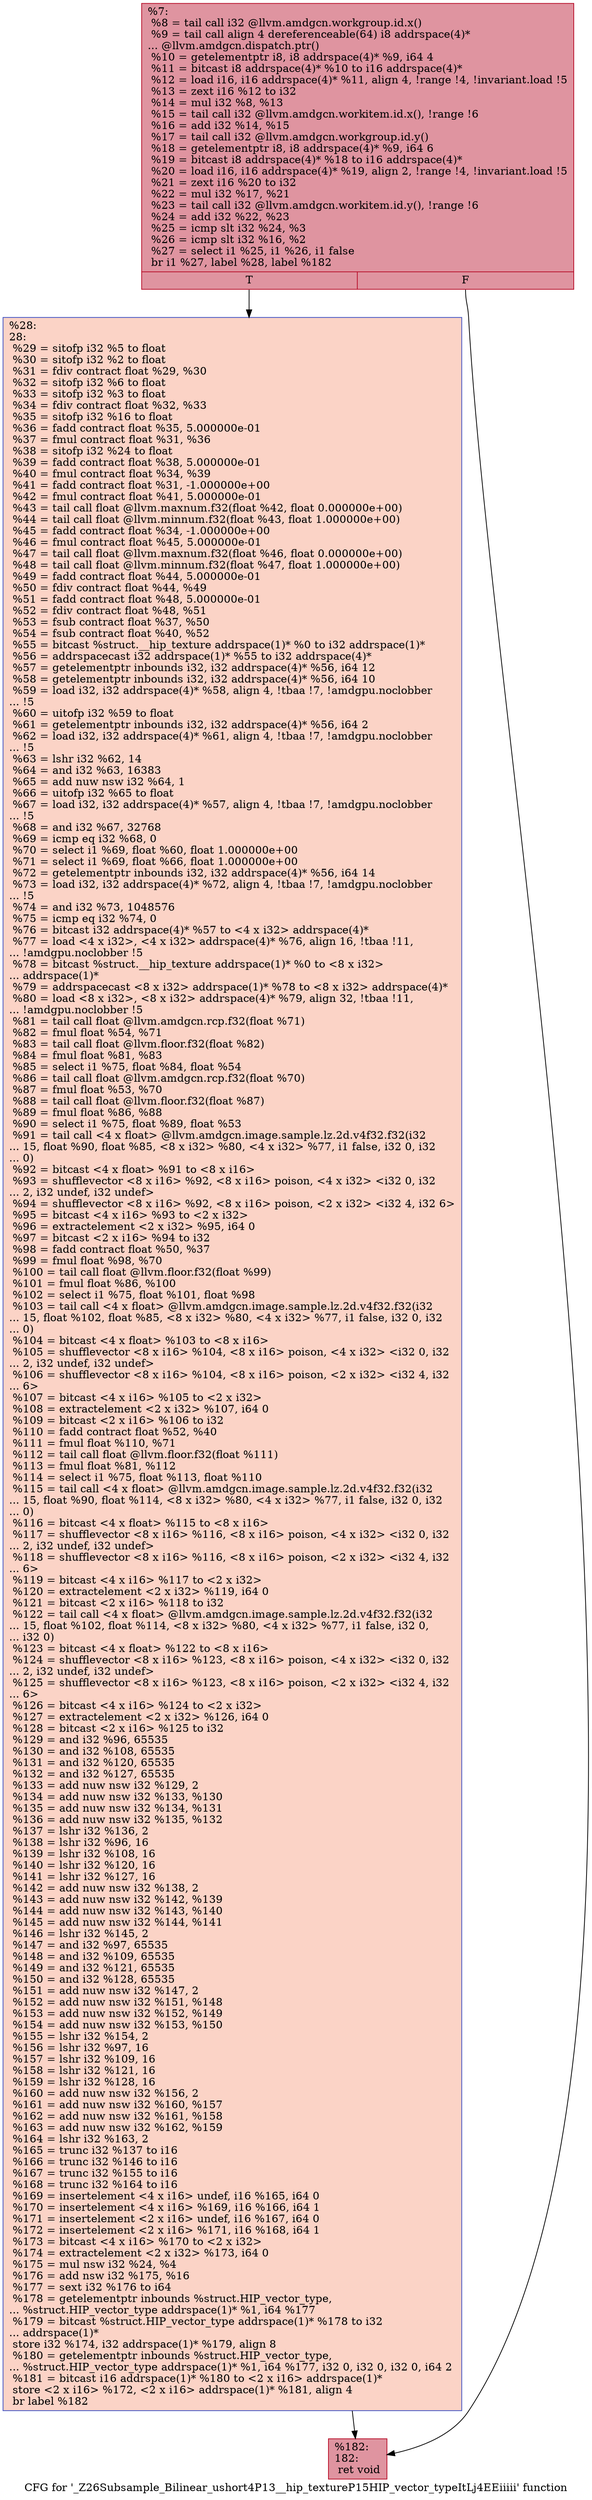 digraph "CFG for '_Z26Subsample_Bilinear_ushort4P13__hip_textureP15HIP_vector_typeItLj4EEiiiii' function" {
	label="CFG for '_Z26Subsample_Bilinear_ushort4P13__hip_textureP15HIP_vector_typeItLj4EEiiiii' function";

	Node0x4f58f50 [shape=record,color="#b70d28ff", style=filled, fillcolor="#b70d2870",label="{%7:\l  %8 = tail call i32 @llvm.amdgcn.workgroup.id.x()\l  %9 = tail call align 4 dereferenceable(64) i8 addrspace(4)*\l... @llvm.amdgcn.dispatch.ptr()\l  %10 = getelementptr i8, i8 addrspace(4)* %9, i64 4\l  %11 = bitcast i8 addrspace(4)* %10 to i16 addrspace(4)*\l  %12 = load i16, i16 addrspace(4)* %11, align 4, !range !4, !invariant.load !5\l  %13 = zext i16 %12 to i32\l  %14 = mul i32 %8, %13\l  %15 = tail call i32 @llvm.amdgcn.workitem.id.x(), !range !6\l  %16 = add i32 %14, %15\l  %17 = tail call i32 @llvm.amdgcn.workgroup.id.y()\l  %18 = getelementptr i8, i8 addrspace(4)* %9, i64 6\l  %19 = bitcast i8 addrspace(4)* %18 to i16 addrspace(4)*\l  %20 = load i16, i16 addrspace(4)* %19, align 2, !range !4, !invariant.load !5\l  %21 = zext i16 %20 to i32\l  %22 = mul i32 %17, %21\l  %23 = tail call i32 @llvm.amdgcn.workitem.id.y(), !range !6\l  %24 = add i32 %22, %23\l  %25 = icmp slt i32 %24, %3\l  %26 = icmp slt i32 %16, %2\l  %27 = select i1 %25, i1 %26, i1 false\l  br i1 %27, label %28, label %182\l|{<s0>T|<s1>F}}"];
	Node0x4f58f50:s0 -> Node0x4f5c940;
	Node0x4f58f50:s1 -> Node0x4f5c9d0;
	Node0x4f5c940 [shape=record,color="#3d50c3ff", style=filled, fillcolor="#f59c7d70",label="{%28:\l28:                                               \l  %29 = sitofp i32 %5 to float\l  %30 = sitofp i32 %2 to float\l  %31 = fdiv contract float %29, %30\l  %32 = sitofp i32 %6 to float\l  %33 = sitofp i32 %3 to float\l  %34 = fdiv contract float %32, %33\l  %35 = sitofp i32 %16 to float\l  %36 = fadd contract float %35, 5.000000e-01\l  %37 = fmul contract float %31, %36\l  %38 = sitofp i32 %24 to float\l  %39 = fadd contract float %38, 5.000000e-01\l  %40 = fmul contract float %34, %39\l  %41 = fadd contract float %31, -1.000000e+00\l  %42 = fmul contract float %41, 5.000000e-01\l  %43 = tail call float @llvm.maxnum.f32(float %42, float 0.000000e+00)\l  %44 = tail call float @llvm.minnum.f32(float %43, float 1.000000e+00)\l  %45 = fadd contract float %34, -1.000000e+00\l  %46 = fmul contract float %45, 5.000000e-01\l  %47 = tail call float @llvm.maxnum.f32(float %46, float 0.000000e+00)\l  %48 = tail call float @llvm.minnum.f32(float %47, float 1.000000e+00)\l  %49 = fadd contract float %44, 5.000000e-01\l  %50 = fdiv contract float %44, %49\l  %51 = fadd contract float %48, 5.000000e-01\l  %52 = fdiv contract float %48, %51\l  %53 = fsub contract float %37, %50\l  %54 = fsub contract float %40, %52\l  %55 = bitcast %struct.__hip_texture addrspace(1)* %0 to i32 addrspace(1)*\l  %56 = addrspacecast i32 addrspace(1)* %55 to i32 addrspace(4)*\l  %57 = getelementptr inbounds i32, i32 addrspace(4)* %56, i64 12\l  %58 = getelementptr inbounds i32, i32 addrspace(4)* %56, i64 10\l  %59 = load i32, i32 addrspace(4)* %58, align 4, !tbaa !7, !amdgpu.noclobber\l... !5\l  %60 = uitofp i32 %59 to float\l  %61 = getelementptr inbounds i32, i32 addrspace(4)* %56, i64 2\l  %62 = load i32, i32 addrspace(4)* %61, align 4, !tbaa !7, !amdgpu.noclobber\l... !5\l  %63 = lshr i32 %62, 14\l  %64 = and i32 %63, 16383\l  %65 = add nuw nsw i32 %64, 1\l  %66 = uitofp i32 %65 to float\l  %67 = load i32, i32 addrspace(4)* %57, align 4, !tbaa !7, !amdgpu.noclobber\l... !5\l  %68 = and i32 %67, 32768\l  %69 = icmp eq i32 %68, 0\l  %70 = select i1 %69, float %60, float 1.000000e+00\l  %71 = select i1 %69, float %66, float 1.000000e+00\l  %72 = getelementptr inbounds i32, i32 addrspace(4)* %56, i64 14\l  %73 = load i32, i32 addrspace(4)* %72, align 4, !tbaa !7, !amdgpu.noclobber\l... !5\l  %74 = and i32 %73, 1048576\l  %75 = icmp eq i32 %74, 0\l  %76 = bitcast i32 addrspace(4)* %57 to \<4 x i32\> addrspace(4)*\l  %77 = load \<4 x i32\>, \<4 x i32\> addrspace(4)* %76, align 16, !tbaa !11,\l... !amdgpu.noclobber !5\l  %78 = bitcast %struct.__hip_texture addrspace(1)* %0 to \<8 x i32\>\l... addrspace(1)*\l  %79 = addrspacecast \<8 x i32\> addrspace(1)* %78 to \<8 x i32\> addrspace(4)*\l  %80 = load \<8 x i32\>, \<8 x i32\> addrspace(4)* %79, align 32, !tbaa !11,\l... !amdgpu.noclobber !5\l  %81 = tail call float @llvm.amdgcn.rcp.f32(float %71)\l  %82 = fmul float %54, %71\l  %83 = tail call float @llvm.floor.f32(float %82)\l  %84 = fmul float %81, %83\l  %85 = select i1 %75, float %84, float %54\l  %86 = tail call float @llvm.amdgcn.rcp.f32(float %70)\l  %87 = fmul float %53, %70\l  %88 = tail call float @llvm.floor.f32(float %87)\l  %89 = fmul float %86, %88\l  %90 = select i1 %75, float %89, float %53\l  %91 = tail call \<4 x float\> @llvm.amdgcn.image.sample.lz.2d.v4f32.f32(i32\l... 15, float %90, float %85, \<8 x i32\> %80, \<4 x i32\> %77, i1 false, i32 0, i32\l... 0)\l  %92 = bitcast \<4 x float\> %91 to \<8 x i16\>\l  %93 = shufflevector \<8 x i16\> %92, \<8 x i16\> poison, \<4 x i32\> \<i32 0, i32\l... 2, i32 undef, i32 undef\>\l  %94 = shufflevector \<8 x i16\> %92, \<8 x i16\> poison, \<2 x i32\> \<i32 4, i32 6\>\l  %95 = bitcast \<4 x i16\> %93 to \<2 x i32\>\l  %96 = extractelement \<2 x i32\> %95, i64 0\l  %97 = bitcast \<2 x i16\> %94 to i32\l  %98 = fadd contract float %50, %37\l  %99 = fmul float %98, %70\l  %100 = tail call float @llvm.floor.f32(float %99)\l  %101 = fmul float %86, %100\l  %102 = select i1 %75, float %101, float %98\l  %103 = tail call \<4 x float\> @llvm.amdgcn.image.sample.lz.2d.v4f32.f32(i32\l... 15, float %102, float %85, \<8 x i32\> %80, \<4 x i32\> %77, i1 false, i32 0, i32\l... 0)\l  %104 = bitcast \<4 x float\> %103 to \<8 x i16\>\l  %105 = shufflevector \<8 x i16\> %104, \<8 x i16\> poison, \<4 x i32\> \<i32 0, i32\l... 2, i32 undef, i32 undef\>\l  %106 = shufflevector \<8 x i16\> %104, \<8 x i16\> poison, \<2 x i32\> \<i32 4, i32\l... 6\>\l  %107 = bitcast \<4 x i16\> %105 to \<2 x i32\>\l  %108 = extractelement \<2 x i32\> %107, i64 0\l  %109 = bitcast \<2 x i16\> %106 to i32\l  %110 = fadd contract float %52, %40\l  %111 = fmul float %110, %71\l  %112 = tail call float @llvm.floor.f32(float %111)\l  %113 = fmul float %81, %112\l  %114 = select i1 %75, float %113, float %110\l  %115 = tail call \<4 x float\> @llvm.amdgcn.image.sample.lz.2d.v4f32.f32(i32\l... 15, float %90, float %114, \<8 x i32\> %80, \<4 x i32\> %77, i1 false, i32 0, i32\l... 0)\l  %116 = bitcast \<4 x float\> %115 to \<8 x i16\>\l  %117 = shufflevector \<8 x i16\> %116, \<8 x i16\> poison, \<4 x i32\> \<i32 0, i32\l... 2, i32 undef, i32 undef\>\l  %118 = shufflevector \<8 x i16\> %116, \<8 x i16\> poison, \<2 x i32\> \<i32 4, i32\l... 6\>\l  %119 = bitcast \<4 x i16\> %117 to \<2 x i32\>\l  %120 = extractelement \<2 x i32\> %119, i64 0\l  %121 = bitcast \<2 x i16\> %118 to i32\l  %122 = tail call \<4 x float\> @llvm.amdgcn.image.sample.lz.2d.v4f32.f32(i32\l... 15, float %102, float %114, \<8 x i32\> %80, \<4 x i32\> %77, i1 false, i32 0,\l... i32 0)\l  %123 = bitcast \<4 x float\> %122 to \<8 x i16\>\l  %124 = shufflevector \<8 x i16\> %123, \<8 x i16\> poison, \<4 x i32\> \<i32 0, i32\l... 2, i32 undef, i32 undef\>\l  %125 = shufflevector \<8 x i16\> %123, \<8 x i16\> poison, \<2 x i32\> \<i32 4, i32\l... 6\>\l  %126 = bitcast \<4 x i16\> %124 to \<2 x i32\>\l  %127 = extractelement \<2 x i32\> %126, i64 0\l  %128 = bitcast \<2 x i16\> %125 to i32\l  %129 = and i32 %96, 65535\l  %130 = and i32 %108, 65535\l  %131 = and i32 %120, 65535\l  %132 = and i32 %127, 65535\l  %133 = add nuw nsw i32 %129, 2\l  %134 = add nuw nsw i32 %133, %130\l  %135 = add nuw nsw i32 %134, %131\l  %136 = add nuw nsw i32 %135, %132\l  %137 = lshr i32 %136, 2\l  %138 = lshr i32 %96, 16\l  %139 = lshr i32 %108, 16\l  %140 = lshr i32 %120, 16\l  %141 = lshr i32 %127, 16\l  %142 = add nuw nsw i32 %138, 2\l  %143 = add nuw nsw i32 %142, %139\l  %144 = add nuw nsw i32 %143, %140\l  %145 = add nuw nsw i32 %144, %141\l  %146 = lshr i32 %145, 2\l  %147 = and i32 %97, 65535\l  %148 = and i32 %109, 65535\l  %149 = and i32 %121, 65535\l  %150 = and i32 %128, 65535\l  %151 = add nuw nsw i32 %147, 2\l  %152 = add nuw nsw i32 %151, %148\l  %153 = add nuw nsw i32 %152, %149\l  %154 = add nuw nsw i32 %153, %150\l  %155 = lshr i32 %154, 2\l  %156 = lshr i32 %97, 16\l  %157 = lshr i32 %109, 16\l  %158 = lshr i32 %121, 16\l  %159 = lshr i32 %128, 16\l  %160 = add nuw nsw i32 %156, 2\l  %161 = add nuw nsw i32 %160, %157\l  %162 = add nuw nsw i32 %161, %158\l  %163 = add nuw nsw i32 %162, %159\l  %164 = lshr i32 %163, 2\l  %165 = trunc i32 %137 to i16\l  %166 = trunc i32 %146 to i16\l  %167 = trunc i32 %155 to i16\l  %168 = trunc i32 %164 to i16\l  %169 = insertelement \<4 x i16\> undef, i16 %165, i64 0\l  %170 = insertelement \<4 x i16\> %169, i16 %166, i64 1\l  %171 = insertelement \<2 x i16\> undef, i16 %167, i64 0\l  %172 = insertelement \<2 x i16\> %171, i16 %168, i64 1\l  %173 = bitcast \<4 x i16\> %170 to \<2 x i32\>\l  %174 = extractelement \<2 x i32\> %173, i64 0\l  %175 = mul nsw i32 %24, %4\l  %176 = add nsw i32 %175, %16\l  %177 = sext i32 %176 to i64\l  %178 = getelementptr inbounds %struct.HIP_vector_type,\l... %struct.HIP_vector_type addrspace(1)* %1, i64 %177\l  %179 = bitcast %struct.HIP_vector_type addrspace(1)* %178 to i32\l... addrspace(1)*\l  store i32 %174, i32 addrspace(1)* %179, align 8\l  %180 = getelementptr inbounds %struct.HIP_vector_type,\l... %struct.HIP_vector_type addrspace(1)* %1, i64 %177, i32 0, i32 0, i32 0, i64 2\l  %181 = bitcast i16 addrspace(1)* %180 to \<2 x i16\> addrspace(1)*\l  store \<2 x i16\> %172, \<2 x i16\> addrspace(1)* %181, align 4\l  br label %182\l}"];
	Node0x4f5c940 -> Node0x4f5c9d0;
	Node0x4f5c9d0 [shape=record,color="#b70d28ff", style=filled, fillcolor="#b70d2870",label="{%182:\l182:                                              \l  ret void\l}"];
}
